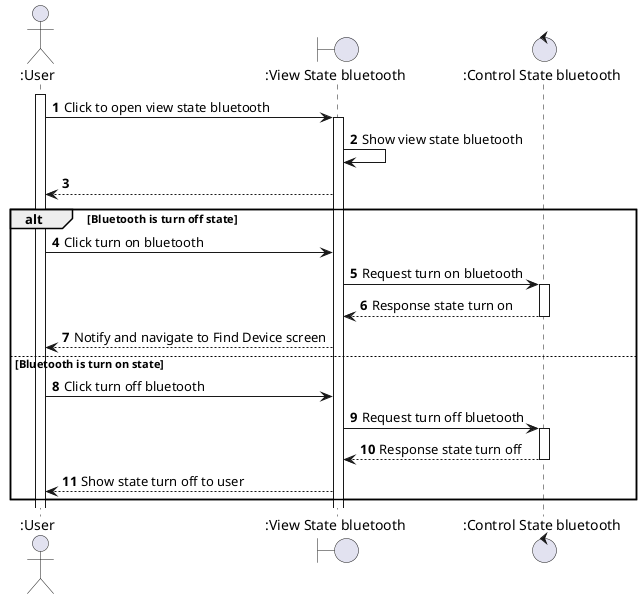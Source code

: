 @startuml

autonumber
actor ":User" as User
boundary ":View State bluetooth" as ClientApp
control ":Control State bluetooth" as Control
' entity ":Entity Hardware" as Entity

activate User
User -> ClientApp: Click to open view state bluetooth
activate ClientApp
ClientApp -> ClientApp: Show view state bluetooth
ClientApp --> User
alt Bluetooth is turn off state
  User -> ClientApp: Click turn on bluetooth
  ClientApp -> Control: Request turn on bluetooth
  activate Control
  Control --> ClientApp: Response state turn on
  deactivate Control
  ClientApp --> User: Notify and navigate to Find Device screen
else Bluetooth is turn on state
  User -> ClientApp: Click turn off bluetooth
  ClientApp -> Control: Request turn off bluetooth
  activate Control
  Control --> ClientApp: Response state turn off
  deactivate Control
  ClientApp --> User: Show state turn off to user
end

@enduml

